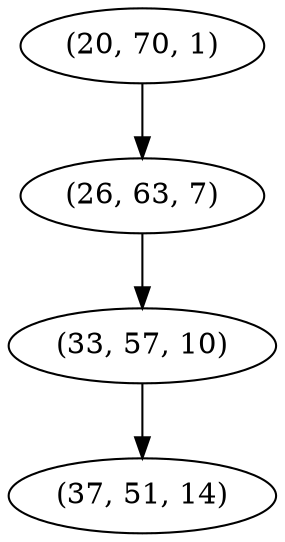 digraph tree {
    "(20, 70, 1)";
    "(26, 63, 7)";
    "(33, 57, 10)";
    "(37, 51, 14)";
    "(20, 70, 1)" -> "(26, 63, 7)";
    "(26, 63, 7)" -> "(33, 57, 10)";
    "(33, 57, 10)" -> "(37, 51, 14)";
}
